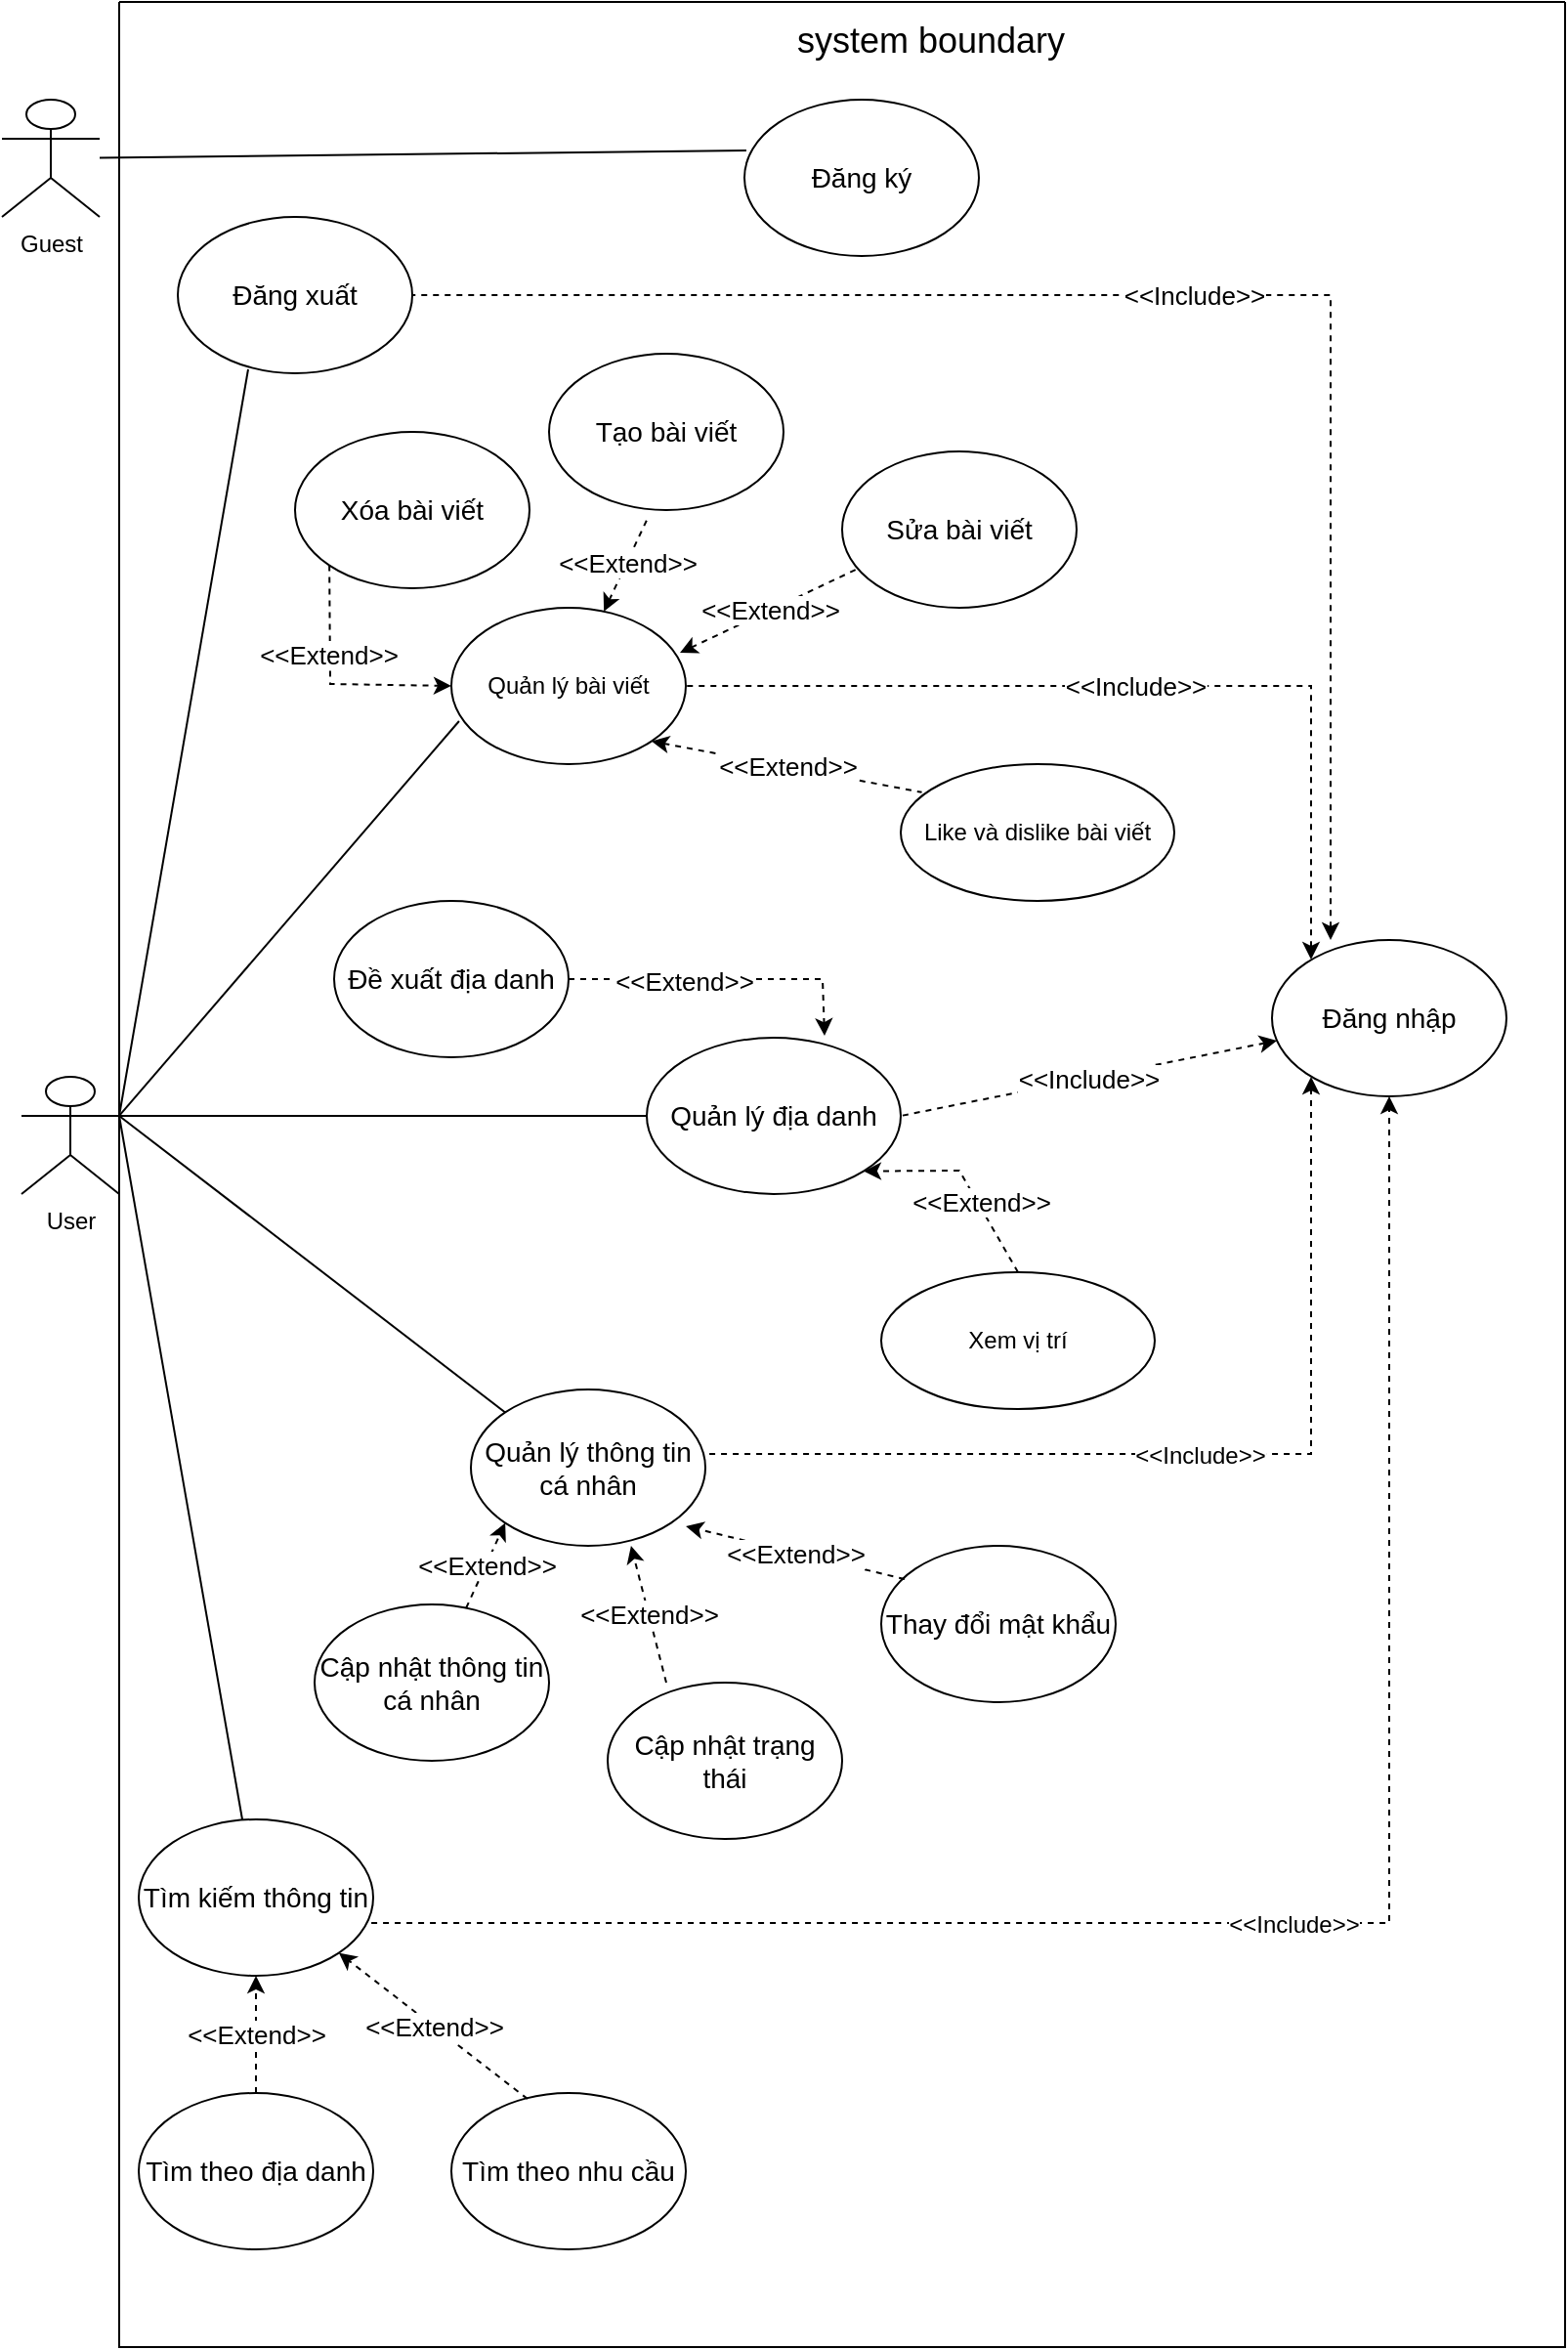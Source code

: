 <mxfile version="16.0.3" type="device"><diagram id="V1EhGFue35V-h4uJEjk5" name="Page-1"><mxGraphModel dx="2424" dy="1931" grid="1" gridSize="10" guides="1" tooltips="1" connect="1" arrows="1" fold="1" page="1" pageScale="1" pageWidth="850" pageHeight="1100" math="0" shadow="0"><root><mxCell id="0"/><mxCell id="1" parent="0"/><mxCell id="qHMhBLjsrMcGfhaik3FN-1" value="User" style="shape=umlActor;verticalLabelPosition=bottom;verticalAlign=top;html=1;outlineConnect=0;" parent="1" vertex="1"><mxGeometry x="-140" y="240" width="50" height="60" as="geometry"/></mxCell><mxCell id="qHMhBLjsrMcGfhaik3FN-2" value="&lt;font style=&quot;font-size: 14px&quot;&gt;Đăng nhập&lt;/font&gt;" style="ellipse;whiteSpace=wrap;html=1;" parent="1" vertex="1"><mxGeometry x="500" y="170" width="120" height="80" as="geometry"/></mxCell><mxCell id="qHMhBLjsrMcGfhaik3FN-3" value="" style="endArrow=none;html=1;rounded=0;fontSize=14;exitX=1;exitY=0.333;exitDx=0;exitDy=0;exitPerimeter=0;entryX=0.3;entryY=0.975;entryDx=0;entryDy=0;entryPerimeter=0;" parent="1" source="qHMhBLjsrMcGfhaik3FN-1" target="qHMhBLjsrMcGfhaik3FN-26" edge="1"><mxGeometry width="50" height="50" relative="1" as="geometry"><mxPoint x="390" y="270" as="sourcePoint"/><mxPoint x="440" y="220" as="targetPoint"/></mxGeometry></mxCell><mxCell id="qHMhBLjsrMcGfhaik3FN-4" value="" style="endArrow=none;html=1;rounded=0;fontSize=14;entryX=0;entryY=0.5;entryDx=0;entryDy=0;exitX=1;exitY=0.333;exitDx=0;exitDy=0;exitPerimeter=0;" parent="1" source="qHMhBLjsrMcGfhaik3FN-1" target="qHMhBLjsrMcGfhaik3FN-30" edge="1"><mxGeometry width="50" height="50" relative="1" as="geometry"><mxPoint x="-80" y="260" as="sourcePoint"/><mxPoint x="77" y="261.04" as="targetPoint"/></mxGeometry></mxCell><mxCell id="qHMhBLjsrMcGfhaik3FN-5" value="" style="endArrow=none;html=1;rounded=0;fontSize=14;entryX=0;entryY=0;entryDx=0;entryDy=0;exitX=1;exitY=0.333;exitDx=0;exitDy=0;exitPerimeter=0;" parent="1" source="qHMhBLjsrMcGfhaik3FN-1" target="qHMhBLjsrMcGfhaik3FN-17" edge="1"><mxGeometry width="50" height="50" relative="1" as="geometry"><mxPoint x="-80" y="270" as="sourcePoint"/><mxPoint x="200" y="330" as="targetPoint"/></mxGeometry></mxCell><mxCell id="qHMhBLjsrMcGfhaik3FN-6" value="" style="endArrow=none;html=1;rounded=0;fontSize=14;exitX=1;exitY=0.333;exitDx=0;exitDy=0;exitPerimeter=0;" parent="1" source="qHMhBLjsrMcGfhaik3FN-1" target="qHMhBLjsrMcGfhaik3FN-14" edge="1"><mxGeometry width="50" height="50" relative="1" as="geometry"><mxPoint x="-80" y="270" as="sourcePoint"/><mxPoint x="97.574" y="381.716" as="targetPoint"/></mxGeometry></mxCell><mxCell id="qHMhBLjsrMcGfhaik3FN-7" value="&lt;font style=&quot;font-size: 12px&quot;&gt;&amp;lt;&amp;lt;Include&amp;gt;&amp;gt;&lt;/font&gt;" style="endArrow=classic;dashed=1;html=1;rounded=0;fontSize=14;exitX=1.017;exitY=0.413;exitDx=0;exitDy=0;startArrow=none;startFill=0;endFill=1;exitPerimeter=0;" parent="1" source="qHMhBLjsrMcGfhaik3FN-17" edge="1"><mxGeometry width="50" height="50" relative="1" as="geometry"><mxPoint x="322.04" y="317.04" as="sourcePoint"/><mxPoint x="520" y="240" as="targetPoint"/><Array as="points"><mxPoint x="520" y="433"/></Array></mxGeometry></mxCell><mxCell id="qHMhBLjsrMcGfhaik3FN-8" value="&lt;font style=&quot;font-size: 12px&quot;&gt;&amp;lt;&amp;lt;Include&amp;gt;&amp;gt;&lt;/font&gt;" style="endArrow=classic;dashed=1;html=1;rounded=0;fontSize=14;entryX=0.5;entryY=1;entryDx=0;entryDy=0;exitX=0.992;exitY=0.663;exitDx=0;exitDy=0;startArrow=none;startFill=0;endFill=1;exitPerimeter=0;" parent="1" source="qHMhBLjsrMcGfhaik3FN-14" target="qHMhBLjsrMcGfhaik3FN-2" edge="1"><mxGeometry width="50" height="50" relative="1" as="geometry"><mxPoint x="203" y="419.04" as="sourcePoint"/><mxPoint x="540.96" y="261.04" as="targetPoint"/><Array as="points"><mxPoint x="560" y="673"/></Array></mxGeometry></mxCell><mxCell id="qHMhBLjsrMcGfhaik3FN-9" value="" style="swimlane;startSize=0;fontSize=13;" parent="1" vertex="1"><mxGeometry x="-90" y="-310" width="740" height="1200" as="geometry"/></mxCell><mxCell id="qHMhBLjsrMcGfhaik3FN-10" value="&lt;font style=&quot;font-size: 18px&quot;&gt;system boundary&lt;/font&gt;" style="text;html=1;align=center;verticalAlign=middle;resizable=0;points=[];autosize=1;strokeColor=none;fillColor=none;fontSize=13;" parent="qHMhBLjsrMcGfhaik3FN-9" vertex="1"><mxGeometry x="340" y="10" width="150" height="20" as="geometry"/></mxCell><mxCell id="qHMhBLjsrMcGfhaik3FN-11" value="&lt;span style=&quot;font-size: 14px&quot;&gt;Đăng ký&lt;/span&gt;" style="ellipse;whiteSpace=wrap;html=1;" parent="qHMhBLjsrMcGfhaik3FN-9" vertex="1"><mxGeometry x="320" y="50" width="120" height="80" as="geometry"/></mxCell><mxCell id="qHMhBLjsrMcGfhaik3FN-12" value="&lt;font style=&quot;font-size: 14px&quot;&gt;Tìm theo địa danh&lt;/font&gt;" style="ellipse;whiteSpace=wrap;html=1;" parent="qHMhBLjsrMcGfhaik3FN-9" vertex="1"><mxGeometry x="10" y="1070" width="120" height="80" as="geometry"/></mxCell><mxCell id="qHMhBLjsrMcGfhaik3FN-13" value="&lt;font style=&quot;font-size: 14px&quot;&gt;Tìm theo nhu cầu&lt;/font&gt;" style="ellipse;whiteSpace=wrap;html=1;" parent="qHMhBLjsrMcGfhaik3FN-9" vertex="1"><mxGeometry x="170" y="1070" width="120" height="80" as="geometry"/></mxCell><mxCell id="qHMhBLjsrMcGfhaik3FN-14" value="&lt;font style=&quot;font-size: 14px&quot;&gt;Tìm kiếm thông tin&lt;/font&gt;" style="ellipse;whiteSpace=wrap;html=1;" parent="qHMhBLjsrMcGfhaik3FN-9" vertex="1"><mxGeometry x="10" y="930" width="120" height="80" as="geometry"/></mxCell><mxCell id="qHMhBLjsrMcGfhaik3FN-15" value="&lt;span style=&quot;font-size: 13px&quot;&gt;&amp;lt;&amp;lt;Extend&amp;gt;&amp;gt;&lt;/span&gt;" style="endArrow=classic;dashed=1;html=1;rounded=0;entryX=1;entryY=1;entryDx=0;entryDy=0;startArrow=none;startFill=0;endFill=1;exitX=0.325;exitY=0.038;exitDx=0;exitDy=0;exitPerimeter=0;" parent="qHMhBLjsrMcGfhaik3FN-9" source="qHMhBLjsrMcGfhaik3FN-13" target="qHMhBLjsrMcGfhaik3FN-14" edge="1"><mxGeometry width="50" height="50" relative="1" as="geometry"><mxPoint x="180" y="800" as="sourcePoint"/><mxPoint x="83.04" y="739.04" as="targetPoint"/></mxGeometry></mxCell><mxCell id="qHMhBLjsrMcGfhaik3FN-16" value="&lt;span style=&quot;font-size: 13px&quot;&gt;&amp;lt;&amp;lt;Extend&amp;gt;&amp;gt;&lt;/span&gt;" style="endArrow=classic;dashed=1;html=1;rounded=0;exitX=0.5;exitY=0;exitDx=0;exitDy=0;entryX=0.5;entryY=1;entryDx=0;entryDy=0;startArrow=none;startFill=0;endFill=1;" parent="qHMhBLjsrMcGfhaik3FN-9" source="qHMhBLjsrMcGfhaik3FN-12" target="qHMhBLjsrMcGfhaik3FN-14" edge="1"><mxGeometry width="50" height="50" relative="1" as="geometry"><mxPoint x="179.96" y="820" as="sourcePoint"/><mxPoint x="114" y="739.04" as="targetPoint"/></mxGeometry></mxCell><mxCell id="qHMhBLjsrMcGfhaik3FN-17" value="&lt;font style=&quot;font-size: 14px&quot;&gt;Quản lý thông tin cá nhân&lt;/font&gt;" style="ellipse;whiteSpace=wrap;html=1;" parent="qHMhBLjsrMcGfhaik3FN-9" vertex="1"><mxGeometry x="180" y="710" width="120" height="80" as="geometry"/></mxCell><mxCell id="qHMhBLjsrMcGfhaik3FN-18" value="&lt;font style=&quot;font-size: 14px&quot;&gt;Cập nhật thông tin cá nhân&lt;/font&gt;" style="ellipse;whiteSpace=wrap;html=1;" parent="qHMhBLjsrMcGfhaik3FN-9" vertex="1"><mxGeometry x="100" y="820" width="120" height="80" as="geometry"/></mxCell><mxCell id="qHMhBLjsrMcGfhaik3FN-19" value="&lt;span style=&quot;font-size: 14px&quot;&gt;Cập nhật trạng thái&lt;/span&gt;" style="ellipse;whiteSpace=wrap;html=1;" parent="qHMhBLjsrMcGfhaik3FN-9" vertex="1"><mxGeometry x="250" y="860" width="120" height="80" as="geometry"/></mxCell><mxCell id="qHMhBLjsrMcGfhaik3FN-20" value="&lt;font style=&quot;font-size: 14px&quot;&gt;Thay đổi mật khẩu&lt;/font&gt;" style="ellipse;whiteSpace=wrap;html=1;" parent="qHMhBLjsrMcGfhaik3FN-9" vertex="1"><mxGeometry x="390" y="790" width="120" height="80" as="geometry"/></mxCell><mxCell id="qHMhBLjsrMcGfhaik3FN-21" value="&lt;span style=&quot;font-size: 13px&quot;&gt;&amp;lt;&amp;lt;Extend&amp;gt;&amp;gt;&lt;/span&gt;" style="endArrow=classic;dashed=1;html=1;rounded=0;entryX=0;entryY=1;entryDx=0;entryDy=0;startArrow=none;startFill=0;endFill=1;" parent="qHMhBLjsrMcGfhaik3FN-9" source="qHMhBLjsrMcGfhaik3FN-18" target="qHMhBLjsrMcGfhaik3FN-17" edge="1"><mxGeometry width="50" height="50" relative="1" as="geometry"><mxPoint x="141.04" y="570" as="sourcePoint"/><mxPoint x="140" y="497.96" as="targetPoint"/></mxGeometry></mxCell><mxCell id="qHMhBLjsrMcGfhaik3FN-22" value="&lt;span style=&quot;font-size: 13px&quot;&gt;&amp;lt;&amp;lt;Extend&amp;gt;&amp;gt;&lt;/span&gt;" style="endArrow=classic;dashed=1;html=1;rounded=0;exitX=0.25;exitY=0;exitDx=0;exitDy=0;startArrow=none;startFill=0;endFill=1;entryX=0.683;entryY=1;entryDx=0;entryDy=0;entryPerimeter=0;exitPerimeter=0;" parent="qHMhBLjsrMcGfhaik3FN-9" source="qHMhBLjsrMcGfhaik3FN-19" target="qHMhBLjsrMcGfhaik3FN-17" edge="1"><mxGeometry width="50" height="50" relative="1" as="geometry"><mxPoint x="117.04" y="611.04" as="sourcePoint"/><mxPoint x="240" y="572" as="targetPoint"/></mxGeometry></mxCell><mxCell id="qHMhBLjsrMcGfhaik3FN-23" value="&lt;span style=&quot;font-size: 13px&quot;&gt;&amp;lt;&amp;lt;Extend&amp;gt;&amp;gt;&lt;/span&gt;" style="endArrow=classic;dashed=1;html=1;rounded=0;exitX=0.1;exitY=0.213;exitDx=0;exitDy=0;startArrow=none;startFill=0;endFill=1;entryX=0.917;entryY=0.875;entryDx=0;entryDy=0;entryPerimeter=0;exitPerimeter=0;" parent="qHMhBLjsrMcGfhaik3FN-9" source="qHMhBLjsrMcGfhaik3FN-20" target="qHMhBLjsrMcGfhaik3FN-17" edge="1"><mxGeometry width="50" height="50" relative="1" as="geometry"><mxPoint x="260" y="670" as="sourcePoint"/><mxPoint x="260" y="580" as="targetPoint"/></mxGeometry></mxCell><mxCell id="qHMhBLjsrMcGfhaik3FN-24" value="&lt;span style=&quot;font-size: 14px&quot;&gt;Xóa bài viết&lt;/span&gt;" style="ellipse;whiteSpace=wrap;html=1;" parent="qHMhBLjsrMcGfhaik3FN-9" vertex="1"><mxGeometry x="90" y="220" width="120" height="80" as="geometry"/></mxCell><mxCell id="qHMhBLjsrMcGfhaik3FN-25" value="Quản lý bài viết" style="ellipse;whiteSpace=wrap;html=1;" parent="qHMhBLjsrMcGfhaik3FN-9" vertex="1"><mxGeometry x="170" y="310" width="120" height="80" as="geometry"/></mxCell><mxCell id="qHMhBLjsrMcGfhaik3FN-26" value="&lt;span style=&quot;font-size: 14px&quot;&gt;Đăng xuất&lt;/span&gt;" style="ellipse;whiteSpace=wrap;html=1;" parent="qHMhBLjsrMcGfhaik3FN-9" vertex="1"><mxGeometry x="30" y="110" width="120" height="80" as="geometry"/></mxCell><mxCell id="qHMhBLjsrMcGfhaik3FN-27" value="&lt;font style=&quot;font-size: 14px&quot;&gt;Tạo bài viết&lt;/font&gt;" style="ellipse;whiteSpace=wrap;html=1;" parent="qHMhBLjsrMcGfhaik3FN-9" vertex="1"><mxGeometry x="220" y="180" width="120" height="80" as="geometry"/></mxCell><mxCell id="qHMhBLjsrMcGfhaik3FN-28" value="&lt;span style=&quot;font-size: 14px&quot;&gt;Sửa bài viết&lt;/span&gt;" style="ellipse;whiteSpace=wrap;html=1;" parent="qHMhBLjsrMcGfhaik3FN-9" vertex="1"><mxGeometry x="370" y="230" width="120" height="80" as="geometry"/></mxCell><mxCell id="qHMhBLjsrMcGfhaik3FN-30" value="&lt;font style=&quot;font-size: 14px&quot;&gt;Quản lý địa danh&lt;/font&gt;" style="ellipse;whiteSpace=wrap;html=1;" parent="qHMhBLjsrMcGfhaik3FN-9" vertex="1"><mxGeometry x="270" y="530" width="130" height="80" as="geometry"/></mxCell><mxCell id="qHMhBLjsrMcGfhaik3FN-31" value="&lt;font style=&quot;font-size: 14px&quot;&gt;Đề xuất địa danh&lt;/font&gt;" style="ellipse;whiteSpace=wrap;html=1;" parent="qHMhBLjsrMcGfhaik3FN-9" vertex="1"><mxGeometry x="110" y="460" width="120" height="80" as="geometry"/></mxCell><mxCell id="qHMhBLjsrMcGfhaik3FN-34" value="&lt;span style=&quot;font-size: 13px&quot;&gt;&amp;lt;&amp;lt;Extend&amp;gt;&amp;gt;&lt;/span&gt;" style="endArrow=classic;dashed=1;html=1;rounded=0;startArrow=none;startFill=0;endFill=1;exitX=1;exitY=0.5;exitDx=0;exitDy=0;entryX=0.7;entryY=-0.012;entryDx=0;entryDy=0;entryPerimeter=0;" parent="qHMhBLjsrMcGfhaik3FN-9" source="qHMhBLjsrMcGfhaik3FN-31" target="qHMhBLjsrMcGfhaik3FN-30" edge="1"><mxGeometry x="-0.256" y="-1" width="50" height="50" relative="1" as="geometry"><mxPoint x="269.996" y="512.284" as="sourcePoint"/><mxPoint x="360" y="530" as="targetPoint"/><Array as="points"><mxPoint x="360" y="500"/></Array><mxPoint as="offset"/></mxGeometry></mxCell><mxCell id="qHMhBLjsrMcGfhaik3FN-35" value="&lt;span style=&quot;font-size: 13px&quot;&gt;&amp;lt;&amp;lt;Extend&amp;gt;&amp;gt;&lt;/span&gt;" style="endArrow=classic;dashed=1;html=1;rounded=0;startArrow=none;startFill=0;endFill=1;exitX=0;exitY=1;exitDx=0;exitDy=0;entryX=0;entryY=0.5;entryDx=0;entryDy=0;" parent="qHMhBLjsrMcGfhaik3FN-9" source="qHMhBLjsrMcGfhaik3FN-24" target="qHMhBLjsrMcGfhaik3FN-25" edge="1"><mxGeometry x="-0.256" y="-1" width="50" height="50" relative="1" as="geometry"><mxPoint x="94.5" y="320" as="sourcePoint"/><mxPoint x="225.5" y="349.04" as="targetPoint"/><Array as="points"><mxPoint x="108" y="349"/></Array><mxPoint as="offset"/></mxGeometry></mxCell><mxCell id="qHMhBLjsrMcGfhaik3FN-37" value="&amp;lt;&amp;lt;Extend&amp;gt;&amp;gt;" style="endArrow=none;dashed=1;html=1;rounded=0;fontSize=13;entryX=0.425;entryY=1.038;entryDx=0;entryDy=0;entryPerimeter=0;startArrow=classic;startFill=1;" parent="qHMhBLjsrMcGfhaik3FN-9" source="qHMhBLjsrMcGfhaik3FN-25" target="qHMhBLjsrMcGfhaik3FN-27" edge="1"><mxGeometry width="50" height="50" relative="1" as="geometry"><mxPoint x="230" y="330" as="sourcePoint"/><mxPoint x="280" y="280" as="targetPoint"/></mxGeometry></mxCell><mxCell id="qHMhBLjsrMcGfhaik3FN-38" value="&amp;lt;&amp;lt;Extend&amp;gt;&amp;gt;" style="endArrow=none;dashed=1;html=1;rounded=0;fontSize=13;entryX=0.067;entryY=0.75;entryDx=0;entryDy=0;entryPerimeter=0;startArrow=classic;startFill=1;exitX=0.975;exitY=0.288;exitDx=0;exitDy=0;exitPerimeter=0;" parent="qHMhBLjsrMcGfhaik3FN-9" source="qHMhBLjsrMcGfhaik3FN-25" target="qHMhBLjsrMcGfhaik3FN-28" edge="1"><mxGeometry width="50" height="50" relative="1" as="geometry"><mxPoint x="258.174" y="321.879" as="sourcePoint"/><mxPoint x="281" y="273.04" as="targetPoint"/></mxGeometry></mxCell><mxCell id="ZI6up5N-uLuCKIJu2pji-2" value="Like và dislike bài viết" style="ellipse;whiteSpace=wrap;html=1;" parent="qHMhBLjsrMcGfhaik3FN-9" vertex="1"><mxGeometry x="400" y="390" width="140" height="70" as="geometry"/></mxCell><mxCell id="ZI6up5N-uLuCKIJu2pji-3" value="&amp;lt;&amp;lt;Extend&amp;gt;&amp;gt;" style="endArrow=none;dashed=1;html=1;rounded=0;fontSize=13;entryX=0.077;entryY=0.206;entryDx=0;entryDy=0;entryPerimeter=0;startArrow=classic;startFill=1;exitX=1;exitY=1;exitDx=0;exitDy=0;" parent="qHMhBLjsrMcGfhaik3FN-9" source="qHMhBLjsrMcGfhaik3FN-25" target="ZI6up5N-uLuCKIJu2pji-2" edge="1"><mxGeometry width="50" height="50" relative="1" as="geometry"><mxPoint x="297" y="343.04" as="sourcePoint"/><mxPoint x="388.04" y="300" as="targetPoint"/></mxGeometry></mxCell><mxCell id="UIdB_VMoSaYlEtLWSng3-1" value="Xem vị trí" style="ellipse;whiteSpace=wrap;html=1;" vertex="1" parent="qHMhBLjsrMcGfhaik3FN-9"><mxGeometry x="390" y="650" width="140" height="70" as="geometry"/></mxCell><mxCell id="UIdB_VMoSaYlEtLWSng3-2" value="&lt;span style=&quot;font-size: 13px&quot;&gt;&amp;lt;&amp;lt;Extend&amp;gt;&amp;gt;&lt;/span&gt;" style="endArrow=classic;dashed=1;html=1;rounded=0;startArrow=none;startFill=0;endFill=1;exitX=0.5;exitY=0;exitDx=0;exitDy=0;entryX=1;entryY=1;entryDx=0;entryDy=0;" edge="1" parent="qHMhBLjsrMcGfhaik3FN-9" source="UIdB_VMoSaYlEtLWSng3-1" target="qHMhBLjsrMcGfhaik3FN-30"><mxGeometry x="-0.256" y="-1" width="50" height="50" relative="1" as="geometry"><mxPoint x="240.0" y="510" as="sourcePoint"/><mxPoint x="371" y="539.04" as="targetPoint"/><Array as="points"><mxPoint x="430" y="598"/></Array><mxPoint as="offset"/></mxGeometry></mxCell><mxCell id="qHMhBLjsrMcGfhaik3FN-39" value="Guest" style="shape=umlActor;verticalLabelPosition=bottom;verticalAlign=top;html=1;outlineConnect=0;" parent="1" vertex="1"><mxGeometry x="-150" y="-260" width="50" height="60" as="geometry"/></mxCell><mxCell id="qHMhBLjsrMcGfhaik3FN-40" value="" style="endArrow=none;html=1;rounded=0;fontSize=14;entryX=0.008;entryY=0.325;entryDx=0;entryDy=0;entryPerimeter=0;" parent="1" source="qHMhBLjsrMcGfhaik3FN-39" target="qHMhBLjsrMcGfhaik3FN-11" edge="1"><mxGeometry width="50" height="50" relative="1" as="geometry"><mxPoint x="-100" y="-80" as="sourcePoint"/><mxPoint x="16" y="48" as="targetPoint"/></mxGeometry></mxCell><mxCell id="qHMhBLjsrMcGfhaik3FN-41" value="" style="endArrow=none;html=1;rounded=0;fontSize=14;entryX=0.033;entryY=0.725;entryDx=0;entryDy=0;exitX=1;exitY=0.333;exitDx=0;exitDy=0;exitPerimeter=0;entryPerimeter=0;" parent="1" source="qHMhBLjsrMcGfhaik3FN-1" target="qHMhBLjsrMcGfhaik3FN-25" edge="1"><mxGeometry width="50" height="50" relative="1" as="geometry"><mxPoint x="-80" y="270" as="sourcePoint"/><mxPoint x="90" y="290" as="targetPoint"/></mxGeometry></mxCell><mxCell id="qHMhBLjsrMcGfhaik3FN-42" value="&amp;lt;&amp;lt;Include&amp;gt;&amp;gt;" style="endArrow=none;dashed=1;html=1;rounded=0;fontSize=13;entryX=1;entryY=0.5;entryDx=0;entryDy=0;startArrow=classic;startFill=1;" parent="1" source="qHMhBLjsrMcGfhaik3FN-2" target="qHMhBLjsrMcGfhaik3FN-30" edge="1"><mxGeometry width="50" height="50" relative="1" as="geometry"><mxPoint x="200" y="260" as="sourcePoint"/><mxPoint x="250" y="210" as="targetPoint"/></mxGeometry></mxCell><mxCell id="qHMhBLjsrMcGfhaik3FN-43" value="&amp;lt;&amp;lt;Include&amp;gt;&amp;gt;" style="endArrow=none;dashed=1;html=1;rounded=0;fontSize=13;entryX=1;entryY=0.5;entryDx=0;entryDy=0;startArrow=classic;startFill=1;" parent="1" target="qHMhBLjsrMcGfhaik3FN-25" edge="1"><mxGeometry width="50" height="50" relative="1" as="geometry"><mxPoint x="520" y="180" as="sourcePoint"/><mxPoint x="240" y="59.25" as="targetPoint"/><Array as="points"><mxPoint x="520" y="40"/></Array></mxGeometry></mxCell><mxCell id="qHMhBLjsrMcGfhaik3FN-44" value="&amp;lt;&amp;lt;Include&amp;gt;&amp;gt;" style="endArrow=none;dashed=1;html=1;rounded=0;fontSize=13;entryX=1;entryY=0.5;entryDx=0;entryDy=0;startArrow=classic;startFill=1;" parent="1" target="qHMhBLjsrMcGfhaik3FN-26" edge="1"><mxGeometry width="50" height="50" relative="1" as="geometry"><mxPoint x="530" y="170" as="sourcePoint"/><mxPoint x="210" y="50" as="targetPoint"/><Array as="points"><mxPoint x="530" y="-160"/></Array></mxGeometry></mxCell></root></mxGraphModel></diagram></mxfile>